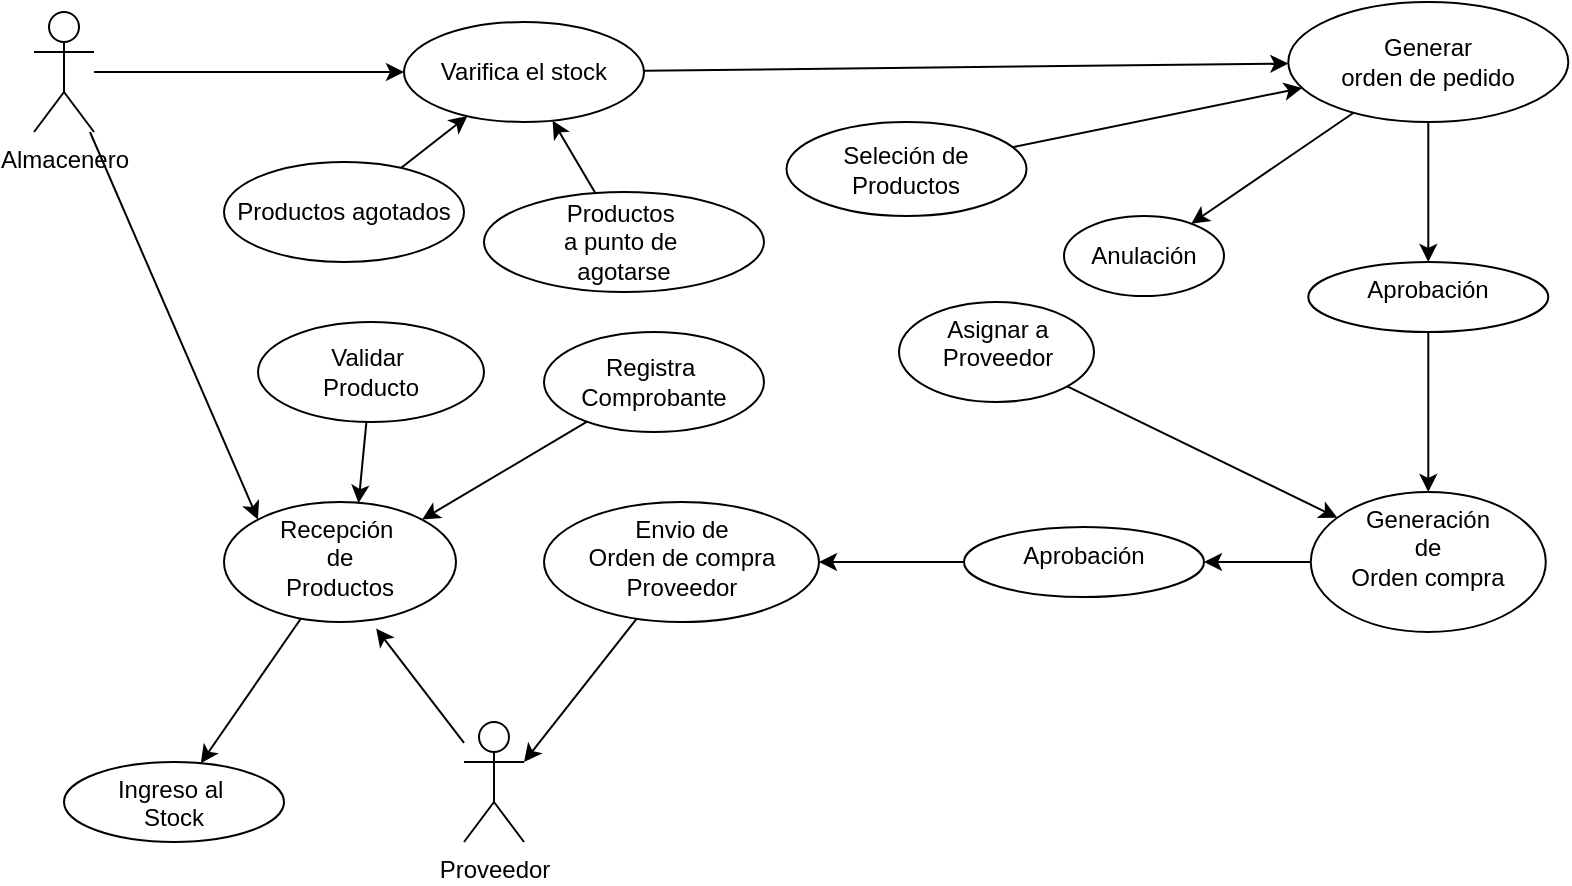 <mxfile>
    <diagram id="20v6uuN1zLpbXt2udodb" name="Page-1">
        <mxGraphModel dx="900" dy="532" grid="1" gridSize="10" guides="1" tooltips="1" connect="1" arrows="1" fold="1" page="1" pageScale="1" pageWidth="850" pageHeight="1100" math="0" shadow="0">
            <root>
                <mxCell id="0"/>
                <mxCell id="1" parent="0"/>
                <mxCell id="37" value="" style="edgeStyle=none;html=1;" parent="1" source="3" target="31" edge="1">
                    <mxGeometry relative="1" as="geometry"/>
                </mxCell>
                <mxCell id="79" style="edgeStyle=none;html=1;entryX=0;entryY=0;entryDx=0;entryDy=0;" edge="1" parent="1" source="3" target="50">
                    <mxGeometry relative="1" as="geometry"/>
                </mxCell>
                <mxCell id="3" value="Almacenero" style="shape=umlActor;verticalLabelPosition=bottom;verticalAlign=top;html=1;outlineConnect=0;" parent="1" vertex="1">
                    <mxGeometry x="65" y="35" width="30" height="60" as="geometry"/>
                </mxCell>
                <mxCell id="6" style="edgeStyle=none;html=1;" parent="1" source="7" target="10" edge="1">
                    <mxGeometry relative="1" as="geometry"/>
                </mxCell>
                <mxCell id="40" value="" style="edgeStyle=none;html=1;" parent="1" source="7" target="39" edge="1">
                    <mxGeometry relative="1" as="geometry"/>
                </mxCell>
                <mxCell id="7" value="Generar&lt;br&gt;orden de pedido" style="ellipse;whiteSpace=wrap;html=1;" parent="1" vertex="1">
                    <mxGeometry x="692.15" y="30" width="140" height="60" as="geometry"/>
                </mxCell>
                <mxCell id="78" value="" style="edgeStyle=none;html=1;" edge="1" parent="1" source="10" target="17">
                    <mxGeometry relative="1" as="geometry"/>
                </mxCell>
                <mxCell id="10" value="Aprobación" style="ellipse;whiteSpace=wrap;html=1;verticalAlign=top;" parent="1" vertex="1">
                    <mxGeometry x="702.15" y="160" width="120" height="35" as="geometry"/>
                </mxCell>
                <mxCell id="54" value="" style="edgeStyle=none;html=1;" parent="1" source="17" target="47" edge="1">
                    <mxGeometry relative="1" as="geometry"/>
                </mxCell>
                <mxCell id="17" value="Generación&lt;br&gt;de&lt;br&gt;Orden compra" style="ellipse;whiteSpace=wrap;html=1;verticalAlign=top;" parent="1" vertex="1">
                    <mxGeometry x="703.4" y="275" width="117.5" height="70" as="geometry"/>
                </mxCell>
                <mxCell id="38" value="" style="edgeStyle=none;html=1;" parent="1" source="31" target="7" edge="1">
                    <mxGeometry relative="1" as="geometry"/>
                </mxCell>
                <mxCell id="31" value="Varifica el stock" style="ellipse;whiteSpace=wrap;html=1;" parent="1" vertex="1">
                    <mxGeometry x="250" y="40" width="120" height="50" as="geometry"/>
                </mxCell>
                <mxCell id="35" value="" style="edgeStyle=none;html=1;" parent="1" source="32" target="31" edge="1">
                    <mxGeometry relative="1" as="geometry"/>
                </mxCell>
                <mxCell id="32" value="Productos agotados" style="ellipse;whiteSpace=wrap;html=1;" parent="1" vertex="1">
                    <mxGeometry x="160" y="110" width="120" height="50" as="geometry"/>
                </mxCell>
                <mxCell id="36" value="" style="edgeStyle=none;html=1;" parent="1" source="33" target="31" edge="1">
                    <mxGeometry relative="1" as="geometry"/>
                </mxCell>
                <mxCell id="33" value="Productos&amp;nbsp;&lt;br&gt;a punto de&amp;nbsp;&lt;br&gt;agotarse" style="ellipse;whiteSpace=wrap;html=1;" parent="1" vertex="1">
                    <mxGeometry x="290" y="125" width="140" height="50" as="geometry"/>
                </mxCell>
                <mxCell id="39" value="Anulación" style="ellipse;whiteSpace=wrap;html=1;" parent="1" vertex="1">
                    <mxGeometry x="580" y="137" width="80" height="40" as="geometry"/>
                </mxCell>
                <mxCell id="46" style="edgeStyle=none;html=1;" parent="1" source="43" target="17" edge="1">
                    <mxGeometry relative="1" as="geometry"/>
                </mxCell>
                <mxCell id="43" value="Asignar a&lt;br&gt;Proveedor" style="ellipse;whiteSpace=wrap;html=1;verticalAlign=top;" parent="1" vertex="1">
                    <mxGeometry x="497.5" y="180" width="97.5" height="50" as="geometry"/>
                </mxCell>
                <mxCell id="45" value="" style="edgeStyle=none;html=1;" parent="1" source="44" target="7" edge="1">
                    <mxGeometry relative="1" as="geometry"/>
                </mxCell>
                <mxCell id="44" value="Seleción de&lt;br&gt;Productos" style="ellipse;whiteSpace=wrap;html=1;" parent="1" vertex="1">
                    <mxGeometry x="441.25" y="90" width="120" height="47" as="geometry"/>
                </mxCell>
                <mxCell id="55" value="" style="edgeStyle=none;html=1;" parent="1" source="47" target="48" edge="1">
                    <mxGeometry relative="1" as="geometry"/>
                </mxCell>
                <mxCell id="47" value="Aprobación" style="ellipse;whiteSpace=wrap;html=1;verticalAlign=top;" parent="1" vertex="1">
                    <mxGeometry x="530" y="292.5" width="120" height="35" as="geometry"/>
                </mxCell>
                <mxCell id="72" style="edgeStyle=none;html=1;entryX=1;entryY=0.333;entryDx=0;entryDy=0;entryPerimeter=0;" edge="1" parent="1" source="48" target="51">
                    <mxGeometry relative="1" as="geometry"/>
                </mxCell>
                <mxCell id="48" value="Envio de &lt;br&gt;Orden de compra&lt;br&gt;Proveedor" style="ellipse;whiteSpace=wrap;html=1;verticalAlign=top;" parent="1" vertex="1">
                    <mxGeometry x="320" y="280.0" width="137.5" height="60" as="geometry"/>
                </mxCell>
                <mxCell id="63" value="" style="edgeStyle=none;html=1;" parent="1" source="50" target="62" edge="1">
                    <mxGeometry relative="1" as="geometry"/>
                </mxCell>
                <mxCell id="50" value="Recepción&amp;nbsp;&lt;br&gt;de&lt;br&gt;Productos" style="ellipse;whiteSpace=wrap;html=1;verticalAlign=top;" parent="1" vertex="1">
                    <mxGeometry x="160" y="280" width="116" height="60" as="geometry"/>
                </mxCell>
                <mxCell id="73" style="edgeStyle=none;html=1;entryX=0.656;entryY=1.055;entryDx=0;entryDy=0;entryPerimeter=0;" edge="1" parent="1" source="51" target="50">
                    <mxGeometry relative="1" as="geometry"/>
                </mxCell>
                <mxCell id="51" value="Proveedor" style="shape=umlActor;verticalLabelPosition=bottom;verticalAlign=top;html=1;outlineConnect=0;" parent="1" vertex="1">
                    <mxGeometry x="280" y="390" width="30" height="60" as="geometry"/>
                </mxCell>
                <mxCell id="75" style="edgeStyle=none;html=1;entryX=1;entryY=0;entryDx=0;entryDy=0;" edge="1" parent="1" source="53" target="50">
                    <mxGeometry relative="1" as="geometry"/>
                </mxCell>
                <mxCell id="53" value="Registra&amp;nbsp;&lt;br&gt;Comprobante" style="ellipse;whiteSpace=wrap;html=1;" parent="1" vertex="1">
                    <mxGeometry x="320" y="195" width="110" height="50" as="geometry"/>
                </mxCell>
                <mxCell id="62" value="Ingreso al&amp;nbsp;&lt;br&gt;Stock" style="ellipse;whiteSpace=wrap;html=1;verticalAlign=top;" parent="1" vertex="1">
                    <mxGeometry x="80" y="410" width="110" height="40" as="geometry"/>
                </mxCell>
                <mxCell id="74" style="edgeStyle=none;html=1;entryX=0.58;entryY=0.009;entryDx=0;entryDy=0;entryPerimeter=0;" edge="1" parent="1" source="66" target="50">
                    <mxGeometry relative="1" as="geometry"/>
                </mxCell>
                <mxCell id="66" value="Validar&amp;nbsp;&lt;br&gt;Producto" style="ellipse;whiteSpace=wrap;html=1;" vertex="1" parent="1">
                    <mxGeometry x="177" y="190" width="113" height="50" as="geometry"/>
                </mxCell>
            </root>
        </mxGraphModel>
    </diagram>
</mxfile>